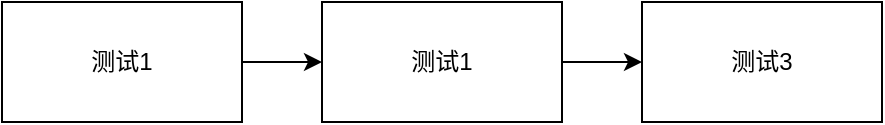 <mxfile version="14.3.2" type="github">
  <diagram id="yi66NHY1SSG6_ksgus8q" name="Page-1">
    <mxGraphModel dx="737" dy="523" grid="1" gridSize="10" guides="1" tooltips="1" connect="1" arrows="1" fold="1" page="1" pageScale="1" pageWidth="827" pageHeight="1169" math="0" shadow="0">
      <root>
        <mxCell id="0" />
        <mxCell id="1" parent="0" />
        <mxCell id="q5jVDFsqiINq9rWe0SNL-3" style="edgeStyle=orthogonalEdgeStyle;rounded=0;orthogonalLoop=1;jettySize=auto;html=1;exitX=1;exitY=0.5;exitDx=0;exitDy=0;entryX=0;entryY=0.5;entryDx=0;entryDy=0;" parent="1" source="q5jVDFsqiINq9rWe0SNL-1" target="q5jVDFsqiINq9rWe0SNL-2" edge="1">
          <mxGeometry relative="1" as="geometry" />
        </mxCell>
        <mxCell id="q5jVDFsqiINq9rWe0SNL-1" value="测试1" style="rounded=0;whiteSpace=wrap;html=1;" parent="1" vertex="1">
          <mxGeometry x="80" y="40" width="120" height="60" as="geometry" />
        </mxCell>
        <mxCell id="q5jVDFsqiINq9rWe0SNL-5" style="edgeStyle=orthogonalEdgeStyle;rounded=0;orthogonalLoop=1;jettySize=auto;html=1;exitX=1;exitY=0.5;exitDx=0;exitDy=0;entryX=0;entryY=0.5;entryDx=0;entryDy=0;" parent="1" source="q5jVDFsqiINq9rWe0SNL-2" target="q5jVDFsqiINq9rWe0SNL-4" edge="1">
          <mxGeometry relative="1" as="geometry" />
        </mxCell>
        <mxCell id="q5jVDFsqiINq9rWe0SNL-2" value="测试1" style="rounded=0;whiteSpace=wrap;html=1;" parent="1" vertex="1">
          <mxGeometry x="240" y="40" width="120" height="60" as="geometry" />
        </mxCell>
        <mxCell id="q5jVDFsqiINq9rWe0SNL-4" value="测试3" style="rounded=0;whiteSpace=wrap;html=1;" parent="1" vertex="1">
          <mxGeometry x="400" y="40" width="120" height="60" as="geometry" />
        </mxCell>
      </root>
    </mxGraphModel>
  </diagram>
</mxfile>

